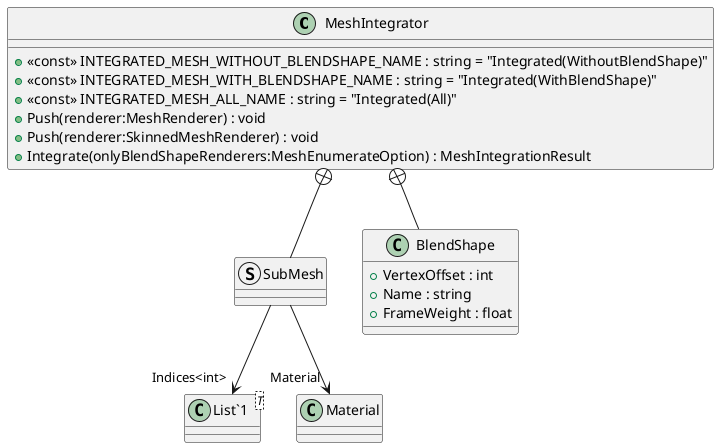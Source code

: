 @startuml
class MeshIntegrator {
    + <<const>> INTEGRATED_MESH_WITHOUT_BLENDSHAPE_NAME : string = "Integrated(WithoutBlendShape)"
    + <<const>> INTEGRATED_MESH_WITH_BLENDSHAPE_NAME : string = "Integrated(WithBlendShape)"
    + <<const>> INTEGRATED_MESH_ALL_NAME : string = "Integrated(All)"
    + Push(renderer:MeshRenderer) : void
    + Push(renderer:SkinnedMeshRenderer) : void
    + Integrate(onlyBlendShapeRenderers:MeshEnumerateOption) : MeshIntegrationResult
}
struct SubMesh {
}
class BlendShape {
    + VertexOffset : int
    + Name : string
    + FrameWeight : float
}
class "List`1"<T> {
}
MeshIntegrator +-- SubMesh
SubMesh --> "Indices<int>" "List`1"
SubMesh --> "Material" Material
MeshIntegrator +-- BlendShape
@enduml
